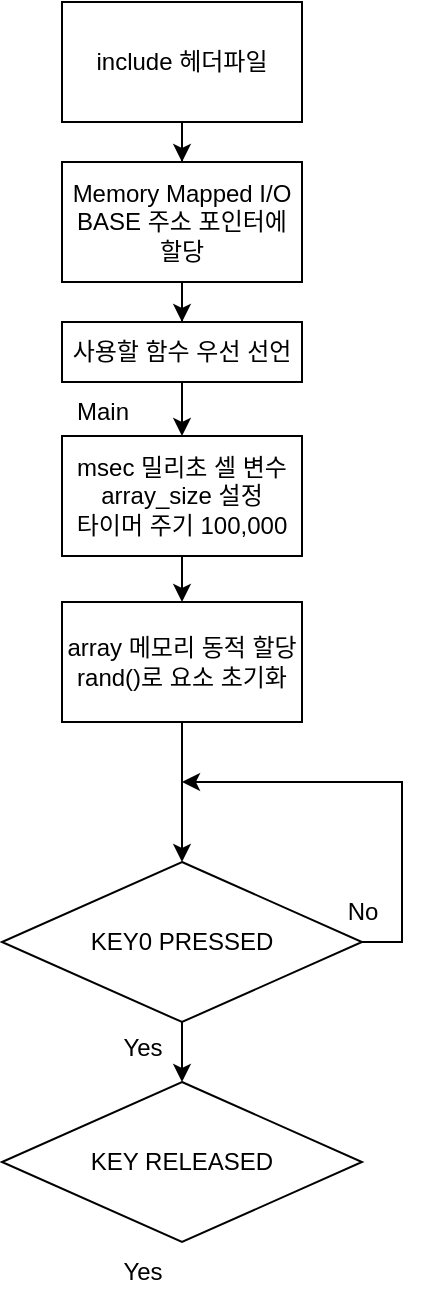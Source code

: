 <mxfile version="24.7.17">
  <diagram name="페이지-1" id="MUA2kf6paXnWbmi44_VQ">
    <mxGraphModel dx="1050" dy="522" grid="1" gridSize="10" guides="1" tooltips="1" connect="1" arrows="1" fold="1" page="1" pageScale="1" pageWidth="827" pageHeight="1169" math="0" shadow="0">
      <root>
        <mxCell id="0" />
        <mxCell id="1" parent="0" />
        <mxCell id="RA9JSMZMmfBFjFqPAGHw-3" value="" style="edgeStyle=orthogonalEdgeStyle;rounded=0;orthogonalLoop=1;jettySize=auto;html=1;" edge="1" parent="1" source="RA9JSMZMmfBFjFqPAGHw-1" target="RA9JSMZMmfBFjFqPAGHw-2">
          <mxGeometry relative="1" as="geometry" />
        </mxCell>
        <mxCell id="RA9JSMZMmfBFjFqPAGHw-1" value="include 헤더파일" style="rounded=0;whiteSpace=wrap;html=1;" vertex="1" parent="1">
          <mxGeometry x="320" y="70" width="120" height="60" as="geometry" />
        </mxCell>
        <mxCell id="RA9JSMZMmfBFjFqPAGHw-5" value="" style="edgeStyle=orthogonalEdgeStyle;rounded=0;orthogonalLoop=1;jettySize=auto;html=1;" edge="1" parent="1" source="RA9JSMZMmfBFjFqPAGHw-2" target="RA9JSMZMmfBFjFqPAGHw-4">
          <mxGeometry relative="1" as="geometry" />
        </mxCell>
        <mxCell id="RA9JSMZMmfBFjFqPAGHw-2" value="Memory Mapped I/O&lt;br&gt;BASE 주소 포인터에&lt;br&gt;할당" style="rounded=0;whiteSpace=wrap;html=1;" vertex="1" parent="1">
          <mxGeometry x="320" y="150" width="120" height="60" as="geometry" />
        </mxCell>
        <mxCell id="RA9JSMZMmfBFjFqPAGHw-7" value="" style="edgeStyle=orthogonalEdgeStyle;rounded=0;orthogonalLoop=1;jettySize=auto;html=1;" edge="1" parent="1" source="RA9JSMZMmfBFjFqPAGHw-4" target="RA9JSMZMmfBFjFqPAGHw-6">
          <mxGeometry relative="1" as="geometry" />
        </mxCell>
        <mxCell id="RA9JSMZMmfBFjFqPAGHw-4" value="사용할 함수 우선 선언" style="whiteSpace=wrap;html=1;rounded=0;" vertex="1" parent="1">
          <mxGeometry x="320" y="230" width="120" height="30" as="geometry" />
        </mxCell>
        <mxCell id="RA9JSMZMmfBFjFqPAGHw-9" value="" style="group" vertex="1" connectable="0" parent="1">
          <mxGeometry x="315" y="260" width="125" height="87" as="geometry" />
        </mxCell>
        <mxCell id="RA9JSMZMmfBFjFqPAGHw-6" value="msec 밀리초 셀 변수&lt;br&gt;array_size 설정&lt;br&gt;타이머 주기 100,000" style="whiteSpace=wrap;html=1;rounded=0;" vertex="1" parent="RA9JSMZMmfBFjFqPAGHw-9">
          <mxGeometry x="5" y="27" width="120" height="60" as="geometry" />
        </mxCell>
        <mxCell id="RA9JSMZMmfBFjFqPAGHw-8" value="Main" style="text;html=1;align=center;verticalAlign=middle;resizable=0;points=[];autosize=1;strokeColor=none;fillColor=none;" vertex="1" parent="RA9JSMZMmfBFjFqPAGHw-9">
          <mxGeometry width="50" height="30" as="geometry" />
        </mxCell>
        <mxCell id="RA9JSMZMmfBFjFqPAGHw-15" value="" style="edgeStyle=orthogonalEdgeStyle;rounded=0;orthogonalLoop=1;jettySize=auto;html=1;" edge="1" parent="1" source="RA9JSMZMmfBFjFqPAGHw-10" target="RA9JSMZMmfBFjFqPAGHw-14">
          <mxGeometry relative="1" as="geometry" />
        </mxCell>
        <mxCell id="RA9JSMZMmfBFjFqPAGHw-10" value="array 메모리 동적 할당&lt;br&gt;rand()로 요소 초기화" style="whiteSpace=wrap;html=1;rounded=0;" vertex="1" parent="1">
          <mxGeometry x="320" y="370" width="120" height="60" as="geometry" />
        </mxCell>
        <mxCell id="RA9JSMZMmfBFjFqPAGHw-11" value="" style="edgeStyle=orthogonalEdgeStyle;rounded=0;orthogonalLoop=1;jettySize=auto;html=1;" edge="1" parent="1" source="RA9JSMZMmfBFjFqPAGHw-6" target="RA9JSMZMmfBFjFqPAGHw-10">
          <mxGeometry relative="1" as="geometry" />
        </mxCell>
        <mxCell id="RA9JSMZMmfBFjFqPAGHw-17" value="" style="edgeStyle=orthogonalEdgeStyle;rounded=0;orthogonalLoop=1;jettySize=auto;html=1;" edge="1" parent="1" source="RA9JSMZMmfBFjFqPAGHw-14" target="RA9JSMZMmfBFjFqPAGHw-16">
          <mxGeometry relative="1" as="geometry" />
        </mxCell>
        <mxCell id="RA9JSMZMmfBFjFqPAGHw-14" value="KEY0 PRESSED" style="rhombus;whiteSpace=wrap;html=1;rounded=0;" vertex="1" parent="1">
          <mxGeometry x="290" y="500" width="180" height="80" as="geometry" />
        </mxCell>
        <mxCell id="RA9JSMZMmfBFjFqPAGHw-16" value="KEY RELEASED" style="rhombus;whiteSpace=wrap;html=1;rounded=0;" vertex="1" parent="1">
          <mxGeometry x="290" y="610" width="180" height="80" as="geometry" />
        </mxCell>
        <mxCell id="RA9JSMZMmfBFjFqPAGHw-18" value="Yes" style="text;html=1;align=center;verticalAlign=middle;resizable=0;points=[];autosize=1;strokeColor=none;fillColor=none;" vertex="1" parent="1">
          <mxGeometry x="340" y="578" width="40" height="30" as="geometry" />
        </mxCell>
        <mxCell id="RA9JSMZMmfBFjFqPAGHw-19" value="Yes" style="text;html=1;align=center;verticalAlign=middle;resizable=0;points=[];autosize=1;strokeColor=none;fillColor=none;" vertex="1" parent="1">
          <mxGeometry x="340" y="690" width="40" height="30" as="geometry" />
        </mxCell>
        <mxCell id="RA9JSMZMmfBFjFqPAGHw-20" value="" style="endArrow=classic;html=1;rounded=0;exitX=1;exitY=0.5;exitDx=0;exitDy=0;" edge="1" parent="1" source="RA9JSMZMmfBFjFqPAGHw-14">
          <mxGeometry width="50" height="50" relative="1" as="geometry">
            <mxPoint x="510" y="600" as="sourcePoint" />
            <mxPoint x="380" y="460" as="targetPoint" />
            <Array as="points">
              <mxPoint x="490" y="540" />
              <mxPoint x="490" y="500" />
              <mxPoint x="490" y="460" />
              <mxPoint x="470" y="460" />
            </Array>
          </mxGeometry>
        </mxCell>
        <mxCell id="RA9JSMZMmfBFjFqPAGHw-21" value="No" style="text;html=1;align=center;verticalAlign=middle;resizable=0;points=[];autosize=1;strokeColor=none;fillColor=none;" vertex="1" parent="1">
          <mxGeometry x="450" y="510" width="40" height="30" as="geometry" />
        </mxCell>
      </root>
    </mxGraphModel>
  </diagram>
</mxfile>

